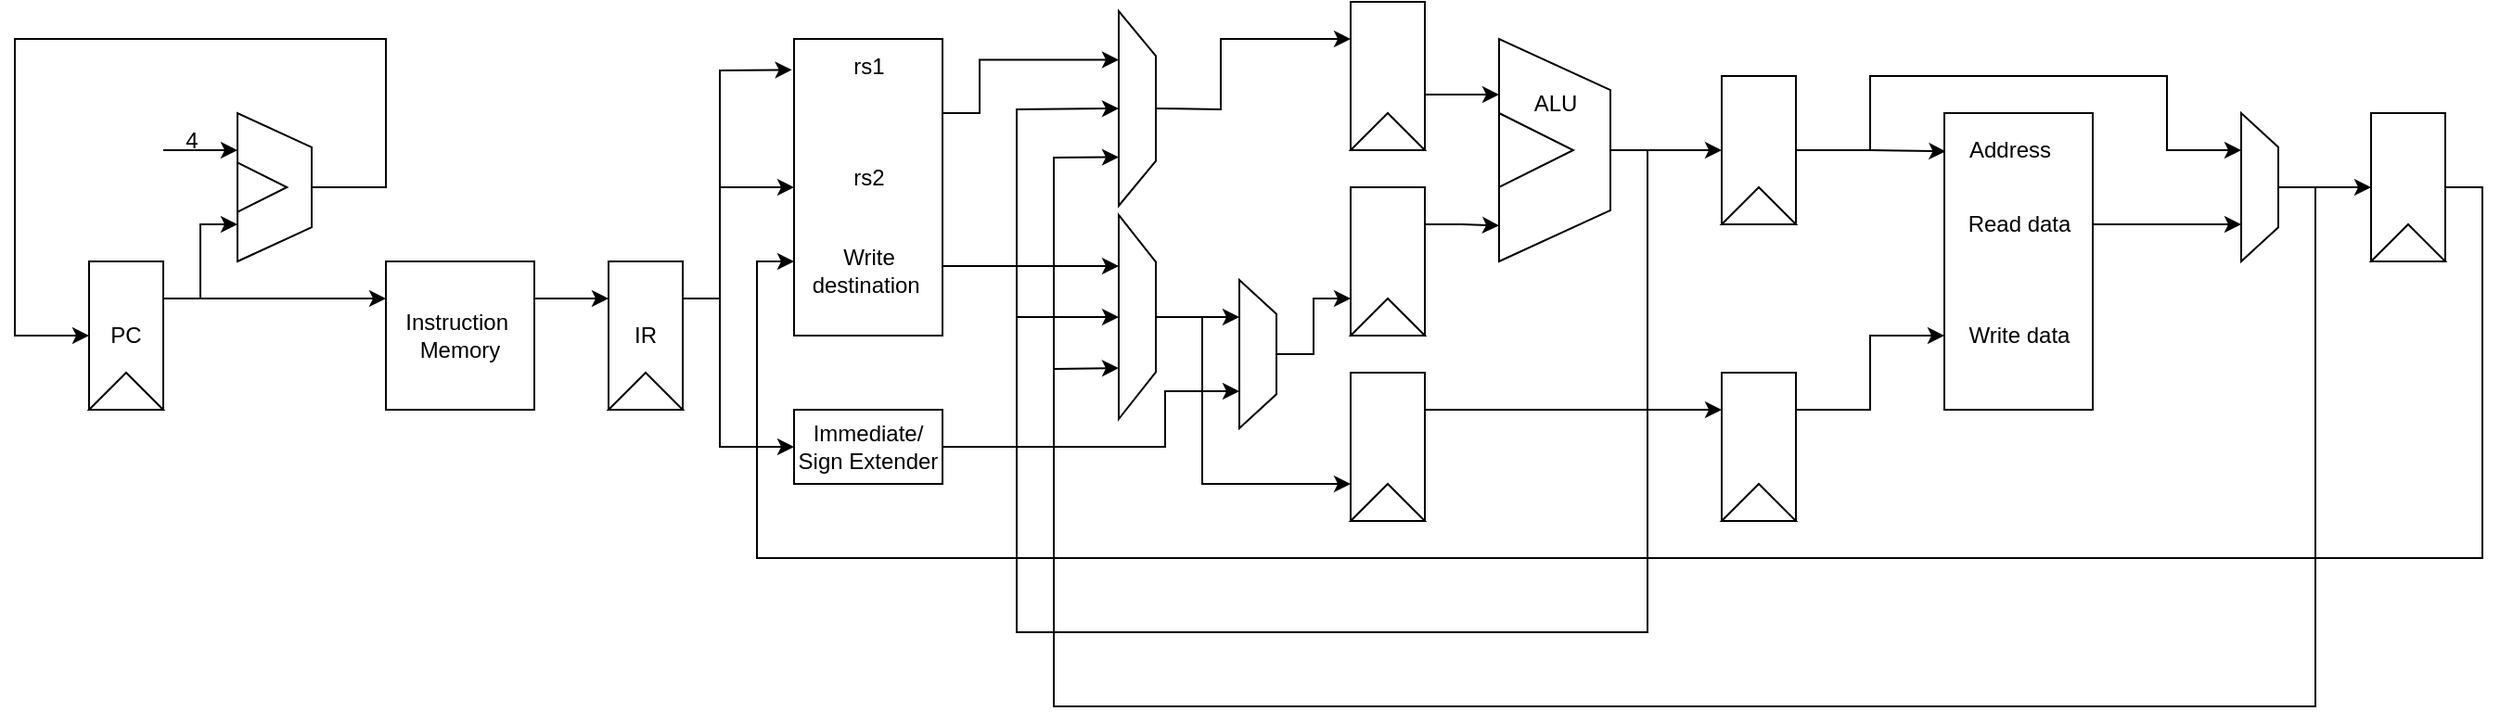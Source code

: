 <mxfile version="20.3.7" type="device"><diagram id="dvmefeSQgRJkC-QCwB-1" name="Page-1"><mxGraphModel dx="1022" dy="460" grid="1" gridSize="10" guides="1" tooltips="1" connect="1" arrows="1" fold="1" page="1" pageScale="1" pageWidth="1700" pageHeight="1100" math="0" shadow="0"><root><mxCell id="0"/><mxCell id="1" parent="0"/><mxCell id="AK3PfQbgLpYsemJbmYqT-3" value="" style="group" parent="1" vertex="1" connectable="0"><mxGeometry x="160" y="240" width="40" height="80" as="geometry"/></mxCell><mxCell id="AK3PfQbgLpYsemJbmYqT-1" value="PC" style="rounded=0;whiteSpace=wrap;html=1;" parent="AK3PfQbgLpYsemJbmYqT-3" vertex="1"><mxGeometry width="40" height="80" as="geometry"/></mxCell><mxCell id="AK3PfQbgLpYsemJbmYqT-2" value="" style="triangle;whiteSpace=wrap;html=1;rotation=-180;direction=south;" parent="AK3PfQbgLpYsemJbmYqT-3" vertex="1"><mxGeometry y="60" width="40" height="20" as="geometry"/></mxCell><mxCell id="AK3PfQbgLpYsemJbmYqT-9" value="" style="group" parent="1" vertex="1" connectable="0"><mxGeometry x="240" y="160" width="40" height="80" as="geometry"/></mxCell><mxCell id="AK3PfQbgLpYsemJbmYqT-7" value="" style="verticalLabelPosition=middle;verticalAlign=middle;html=1;shape=trapezoid;perimeter=trapezoidPerimeter;whiteSpace=wrap;size=0.23;arcSize=10;flipV=1;labelPosition=center;align=center;rotation=-90;" parent="AK3PfQbgLpYsemJbmYqT-9" vertex="1"><mxGeometry x="-20" y="20" width="80" height="40" as="geometry"/></mxCell><mxCell id="AK3PfQbgLpYsemJbmYqT-8" value="" style="triangle;whiteSpace=wrap;html=1;" parent="AK3PfQbgLpYsemJbmYqT-9" vertex="1"><mxGeometry y="26.667" width="26.667" height="26.667" as="geometry"/></mxCell><mxCell id="AK3PfQbgLpYsemJbmYqT-13" value="" style="endArrow=classic;html=1;rounded=0;exitX=1;exitY=0.25;exitDx=0;exitDy=0;entryX=0;entryY=0.25;entryDx=0;entryDy=0;" parent="1" source="AK3PfQbgLpYsemJbmYqT-1" target="AK3PfQbgLpYsemJbmYqT-18" edge="1"><mxGeometry width="50" height="50" relative="1" as="geometry"><mxPoint x="270" y="430" as="sourcePoint"/><mxPoint x="280" y="260" as="targetPoint"/></mxGeometry></mxCell><mxCell id="AK3PfQbgLpYsemJbmYqT-14" value="" style="endArrow=classic;html=1;rounded=0;entryX=0.25;entryY=0;entryDx=0;entryDy=0;" parent="1" target="AK3PfQbgLpYsemJbmYqT-7" edge="1"><mxGeometry width="50" height="50" relative="1" as="geometry"><mxPoint x="200" y="260" as="sourcePoint"/><mxPoint x="300" y="300" as="targetPoint"/><Array as="points"><mxPoint x="220" y="260"/><mxPoint x="220" y="220"/></Array></mxGeometry></mxCell><mxCell id="AK3PfQbgLpYsemJbmYqT-15" value="" style="endArrow=classic;html=1;rounded=0;exitX=0.5;exitY=1;exitDx=0;exitDy=0;entryX=0;entryY=0.5;entryDx=0;entryDy=0;" parent="1" source="AK3PfQbgLpYsemJbmYqT-7" target="AK3PfQbgLpYsemJbmYqT-1" edge="1"><mxGeometry width="50" height="50" relative="1" as="geometry"><mxPoint x="310" y="200" as="sourcePoint"/><mxPoint x="120" y="280" as="targetPoint"/><Array as="points"><mxPoint x="320" y="200"/><mxPoint x="320" y="120"/><mxPoint x="120" y="120"/><mxPoint x="120" y="280"/></Array></mxGeometry></mxCell><mxCell id="AK3PfQbgLpYsemJbmYqT-16" value="" style="endArrow=classic;html=1;rounded=0;entryX=0.75;entryY=0;entryDx=0;entryDy=0;" parent="1" target="AK3PfQbgLpYsemJbmYqT-7" edge="1"><mxGeometry width="50" height="50" relative="1" as="geometry"><mxPoint x="200" y="180" as="sourcePoint"/><mxPoint x="200" y="150" as="targetPoint"/></mxGeometry></mxCell><mxCell id="AK3PfQbgLpYsemJbmYqT-17" value="4" style="text;html=1;align=center;verticalAlign=middle;resizable=0;points=[];autosize=1;strokeColor=none;fillColor=none;" parent="1" vertex="1"><mxGeometry x="200" y="160" width="30" height="30" as="geometry"/></mxCell><mxCell id="AK3PfQbgLpYsemJbmYqT-18" value="Instruction&amp;nbsp;&lt;br&gt;Memory" style="rounded=0;whiteSpace=wrap;html=1;" parent="1" vertex="1"><mxGeometry x="320" y="240" width="80" height="80" as="geometry"/></mxCell><mxCell id="AK3PfQbgLpYsemJbmYqT-19" value="" style="group" parent="1" vertex="1" connectable="0"><mxGeometry x="440" y="240" width="40" height="80" as="geometry"/></mxCell><mxCell id="AK3PfQbgLpYsemJbmYqT-20" value="IR" style="rounded=0;whiteSpace=wrap;html=1;" parent="AK3PfQbgLpYsemJbmYqT-19" vertex="1"><mxGeometry width="40" height="80" as="geometry"/></mxCell><mxCell id="AK3PfQbgLpYsemJbmYqT-21" value="" style="triangle;whiteSpace=wrap;html=1;rotation=-180;direction=south;" parent="AK3PfQbgLpYsemJbmYqT-19" vertex="1"><mxGeometry y="60" width="40" height="20" as="geometry"/></mxCell><mxCell id="AK3PfQbgLpYsemJbmYqT-22" value="" style="endArrow=classic;html=1;rounded=0;entryX=0;entryY=0.25;entryDx=0;entryDy=0;exitX=1;exitY=0.25;exitDx=0;exitDy=0;" parent="1" source="AK3PfQbgLpYsemJbmYqT-18" target="AK3PfQbgLpYsemJbmYqT-20" edge="1"><mxGeometry width="50" height="50" relative="1" as="geometry"><mxPoint x="430" y="440" as="sourcePoint"/><mxPoint x="480" y="390" as="targetPoint"/></mxGeometry></mxCell><mxCell id="w93r8_B6llOw0MlClyV9-15" style="edgeStyle=orthogonalEdgeStyle;rounded=0;orthogonalLoop=1;jettySize=auto;html=1;exitX=1;exitY=0.25;exitDx=0;exitDy=0;entryX=0.75;entryY=0;entryDx=0;entryDy=0;" edge="1" parent="1" source="AK3PfQbgLpYsemJbmYqT-24" target="w93r8_B6llOw0MlClyV9-58"><mxGeometry relative="1" as="geometry"><mxPoint x="700" y="160" as="targetPoint"/><Array as="points"><mxPoint x="640" y="131"/></Array></mxGeometry></mxCell><mxCell id="AK3PfQbgLpYsemJbmYqT-24" value="" style="rounded=0;whiteSpace=wrap;html=1;" parent="1" vertex="1"><mxGeometry x="540" y="120" width="80" height="160" as="geometry"/></mxCell><mxCell id="AK3PfQbgLpYsemJbmYqT-25" value="" style="endArrow=classic;html=1;rounded=0;entryX=-0.015;entryY=0.104;entryDx=0;entryDy=0;exitX=1;exitY=0.25;exitDx=0;exitDy=0;entryPerimeter=0;" parent="1" source="AK3PfQbgLpYsemJbmYqT-20" target="AK3PfQbgLpYsemJbmYqT-24" edge="1"><mxGeometry width="50" height="50" relative="1" as="geometry"><mxPoint x="500" y="390" as="sourcePoint"/><mxPoint x="550" y="340" as="targetPoint"/><Array as="points"><mxPoint x="500" y="260"/><mxPoint x="500" y="137"/></Array></mxGeometry></mxCell><mxCell id="AK3PfQbgLpYsemJbmYqT-26" value="" style="endArrow=classic;html=1;rounded=0;entryX=0;entryY=0.5;entryDx=0;entryDy=0;exitX=1;exitY=0.25;exitDx=0;exitDy=0;" parent="1" source="AK3PfQbgLpYsemJbmYqT-20" target="AK3PfQbgLpYsemJbmYqT-24" edge="1"><mxGeometry width="50" height="50" relative="1" as="geometry"><mxPoint x="520" y="390" as="sourcePoint"/><mxPoint x="570" y="340" as="targetPoint"/><Array as="points"><mxPoint x="500" y="260"/><mxPoint x="500" y="200"/></Array></mxGeometry></mxCell><mxCell id="AK3PfQbgLpYsemJbmYqT-27" value="" style="endArrow=classic;html=1;rounded=0;exitX=1;exitY=0.25;exitDx=0;exitDy=0;entryX=0;entryY=0.5;entryDx=0;entryDy=0;" parent="1" source="AK3PfQbgLpYsemJbmYqT-20" target="AK3PfQbgLpYsemJbmYqT-28" edge="1"><mxGeometry width="50" height="50" relative="1" as="geometry"><mxPoint x="500" y="340" as="sourcePoint"/><mxPoint x="560" y="360" as="targetPoint"/><Array as="points"><mxPoint x="500" y="260"/><mxPoint x="500" y="300"/><mxPoint x="500" y="340"/></Array></mxGeometry></mxCell><mxCell id="w93r8_B6llOw0MlClyV9-68" style="edgeStyle=orthogonalEdgeStyle;rounded=0;orthogonalLoop=1;jettySize=auto;html=1;entryX=0.25;entryY=0;entryDx=0;entryDy=0;" edge="1" parent="1" source="AK3PfQbgLpYsemJbmYqT-28" target="w93r8_B6llOw0MlClyV9-66"><mxGeometry relative="1" as="geometry"><Array as="points"><mxPoint x="740" y="340"/><mxPoint x="740" y="310"/></Array></mxGeometry></mxCell><mxCell id="AK3PfQbgLpYsemJbmYqT-28" value="Immediate/&lt;br&gt;Sign Extender" style="rounded=0;whiteSpace=wrap;html=1;" parent="1" vertex="1"><mxGeometry x="540" y="320" width="80" height="40" as="geometry"/></mxCell><mxCell id="AK3PfQbgLpYsemJbmYqT-29" value="rs1" style="text;html=1;align=center;verticalAlign=middle;resizable=0;points=[];autosize=1;strokeColor=none;fillColor=none;" parent="1" vertex="1"><mxGeometry x="560" y="120" width="40" height="30" as="geometry"/></mxCell><mxCell id="AK3PfQbgLpYsemJbmYqT-30" value="rs2" style="text;html=1;align=center;verticalAlign=middle;resizable=0;points=[];autosize=1;strokeColor=none;fillColor=none;" parent="1" vertex="1"><mxGeometry x="560" y="180" width="40" height="30" as="geometry"/></mxCell><mxCell id="w93r8_B6llOw0MlClyV9-67" style="edgeStyle=orthogonalEdgeStyle;rounded=0;orthogonalLoop=1;jettySize=auto;html=1;exitX=0.5;exitY=1;exitDx=0;exitDy=0;entryX=0.75;entryY=0;entryDx=0;entryDy=0;" edge="1" parent="1" source="w93r8_B6llOw0MlClyV9-6" target="w93r8_B6llOw0MlClyV9-66"><mxGeometry relative="1" as="geometry"/></mxCell><mxCell id="w93r8_B6llOw0MlClyV9-6" value="" style="verticalLabelPosition=middle;verticalAlign=middle;html=1;shape=trapezoid;perimeter=trapezoidPerimeter;whiteSpace=wrap;size=0.23;arcSize=10;flipV=1;labelPosition=center;align=center;rotation=-90;" vertex="1" parent="1"><mxGeometry x="670" y="260" width="110" height="20" as="geometry"/></mxCell><mxCell id="w93r8_B6llOw0MlClyV9-9" value="" style="group" vertex="1" connectable="0" parent="1"><mxGeometry x="840" y="100" width="40" height="80" as="geometry"/></mxCell><mxCell id="w93r8_B6llOw0MlClyV9-10" value="" style="rounded=0;whiteSpace=wrap;html=1;" vertex="1" parent="w93r8_B6llOw0MlClyV9-9"><mxGeometry width="40" height="80" as="geometry"/></mxCell><mxCell id="w93r8_B6llOw0MlClyV9-11" value="" style="triangle;whiteSpace=wrap;html=1;rotation=-180;direction=south;" vertex="1" parent="w93r8_B6llOw0MlClyV9-9"><mxGeometry y="60" width="40" height="20" as="geometry"/></mxCell><mxCell id="w93r8_B6llOw0MlClyV9-12" value="" style="group" vertex="1" connectable="0" parent="1"><mxGeometry x="840" y="200" width="40" height="80" as="geometry"/></mxCell><mxCell id="w93r8_B6llOw0MlClyV9-13" value="" style="rounded=0;whiteSpace=wrap;html=1;" vertex="1" parent="w93r8_B6llOw0MlClyV9-12"><mxGeometry width="40" height="80" as="geometry"/></mxCell><mxCell id="w93r8_B6llOw0MlClyV9-14" value="" style="triangle;whiteSpace=wrap;html=1;rotation=-180;direction=south;" vertex="1" parent="w93r8_B6llOw0MlClyV9-12"><mxGeometry y="60" width="40" height="20" as="geometry"/></mxCell><mxCell id="w93r8_B6llOw0MlClyV9-17" value="" style="group" vertex="1" connectable="0" parent="1"><mxGeometry x="920" y="120" width="60" height="120" as="geometry"/></mxCell><mxCell id="w93r8_B6llOw0MlClyV9-18" value="" style="verticalLabelPosition=middle;verticalAlign=middle;html=1;shape=trapezoid;perimeter=trapezoidPerimeter;whiteSpace=wrap;size=0.23;arcSize=10;flipV=1;labelPosition=center;align=center;rotation=-90;" vertex="1" parent="w93r8_B6llOw0MlClyV9-17"><mxGeometry x="-30" y="30" width="120" height="60" as="geometry"/></mxCell><mxCell id="w93r8_B6llOw0MlClyV9-19" value="" style="triangle;whiteSpace=wrap;html=1;" vertex="1" parent="w93r8_B6llOw0MlClyV9-17"><mxGeometry y="40" width="40" height="40" as="geometry"/></mxCell><mxCell id="w93r8_B6llOw0MlClyV9-24" value="ALU" style="text;html=1;align=center;verticalAlign=middle;resizable=0;points=[];autosize=1;strokeColor=none;fillColor=none;" vertex="1" parent="w93r8_B6llOw0MlClyV9-17"><mxGeometry x="5" y="20" width="50" height="30" as="geometry"/></mxCell><mxCell id="w93r8_B6llOw0MlClyV9-20" style="edgeStyle=orthogonalEdgeStyle;rounded=0;orthogonalLoop=1;jettySize=auto;html=1;entryX=0.75;entryY=0;entryDx=0;entryDy=0;" edge="1" parent="1" target="w93r8_B6llOw0MlClyV9-18"><mxGeometry relative="1" as="geometry"><mxPoint x="880" y="150" as="sourcePoint"/><Array as="points"><mxPoint x="890" y="150"/><mxPoint x="890" y="150"/></Array></mxGeometry></mxCell><mxCell id="w93r8_B6llOw0MlClyV9-21" style="edgeStyle=orthogonalEdgeStyle;rounded=0;orthogonalLoop=1;jettySize=auto;html=1;exitX=1;exitY=0.25;exitDx=0;exitDy=0;entryX=0.161;entryY=1;entryDx=0;entryDy=0;entryPerimeter=0;" edge="1" parent="1" source="w93r8_B6llOw0MlClyV9-13" target="w93r8_B6llOw0MlClyV9-18"><mxGeometry relative="1" as="geometry"/></mxCell><mxCell id="w93r8_B6llOw0MlClyV9-25" value="" style="group" vertex="1" connectable="0" parent="1"><mxGeometry x="1040" y="140" width="40" height="80" as="geometry"/></mxCell><mxCell id="w93r8_B6llOw0MlClyV9-26" value="" style="rounded=0;whiteSpace=wrap;html=1;" vertex="1" parent="w93r8_B6llOw0MlClyV9-25"><mxGeometry width="40" height="80" as="geometry"/></mxCell><mxCell id="w93r8_B6llOw0MlClyV9-27" value="" style="triangle;whiteSpace=wrap;html=1;rotation=-180;direction=south;" vertex="1" parent="w93r8_B6llOw0MlClyV9-25"><mxGeometry y="60" width="40" height="20" as="geometry"/></mxCell><mxCell id="w93r8_B6llOw0MlClyV9-28" style="edgeStyle=orthogonalEdgeStyle;rounded=0;orthogonalLoop=1;jettySize=auto;html=1;exitX=0.5;exitY=1;exitDx=0;exitDy=0;entryX=0;entryY=0.5;entryDx=0;entryDy=0;" edge="1" parent="1" source="w93r8_B6llOw0MlClyV9-18" target="w93r8_B6llOw0MlClyV9-26"><mxGeometry relative="1" as="geometry"/></mxCell><mxCell id="w93r8_B6llOw0MlClyV9-46" style="edgeStyle=orthogonalEdgeStyle;rounded=0;orthogonalLoop=1;jettySize=auto;html=1;entryX=0.25;entryY=0;entryDx=0;entryDy=0;" edge="1" parent="1" source="w93r8_B6llOw0MlClyV9-29" target="w93r8_B6llOw0MlClyV9-43"><mxGeometry relative="1" as="geometry"><Array as="points"><mxPoint x="1260" y="220"/><mxPoint x="1260" y="220"/></Array></mxGeometry></mxCell><mxCell id="w93r8_B6llOw0MlClyV9-29" value="" style="rounded=0;whiteSpace=wrap;html=1;" vertex="1" parent="1"><mxGeometry x="1160" y="160" width="80" height="160" as="geometry"/></mxCell><mxCell id="w93r8_B6llOw0MlClyV9-30" value="" style="group" vertex="1" connectable="0" parent="1"><mxGeometry x="840" y="300" width="40" height="80" as="geometry"/></mxCell><mxCell id="w93r8_B6llOw0MlClyV9-31" value="" style="rounded=0;whiteSpace=wrap;html=1;" vertex="1" parent="w93r8_B6llOw0MlClyV9-30"><mxGeometry width="40" height="80" as="geometry"/></mxCell><mxCell id="w93r8_B6llOw0MlClyV9-32" value="" style="triangle;whiteSpace=wrap;html=1;rotation=-180;direction=south;" vertex="1" parent="w93r8_B6llOw0MlClyV9-30"><mxGeometry y="60" width="40" height="20" as="geometry"/></mxCell><mxCell id="w93r8_B6llOw0MlClyV9-34" value="" style="group" vertex="1" connectable="0" parent="1"><mxGeometry x="1040" y="300" width="40" height="80" as="geometry"/></mxCell><mxCell id="w93r8_B6llOw0MlClyV9-35" value="" style="rounded=0;whiteSpace=wrap;html=1;" vertex="1" parent="w93r8_B6llOw0MlClyV9-34"><mxGeometry width="40" height="80" as="geometry"/></mxCell><mxCell id="w93r8_B6llOw0MlClyV9-36" value="" style="triangle;whiteSpace=wrap;html=1;rotation=-180;direction=south;" vertex="1" parent="w93r8_B6llOw0MlClyV9-34"><mxGeometry y="60" width="40" height="20" as="geometry"/></mxCell><mxCell id="w93r8_B6llOw0MlClyV9-37" style="edgeStyle=orthogonalEdgeStyle;rounded=0;orthogonalLoop=1;jettySize=auto;html=1;exitX=1;exitY=0.25;exitDx=0;exitDy=0;entryX=0;entryY=0.25;entryDx=0;entryDy=0;" edge="1" parent="1" source="w93r8_B6llOw0MlClyV9-31" target="w93r8_B6llOw0MlClyV9-35"><mxGeometry relative="1" as="geometry"/></mxCell><mxCell id="w93r8_B6llOw0MlClyV9-38" style="edgeStyle=orthogonalEdgeStyle;rounded=0;orthogonalLoop=1;jettySize=auto;html=1;exitX=1;exitY=0.25;exitDx=0;exitDy=0;entryX=0;entryY=0.75;entryDx=0;entryDy=0;" edge="1" parent="1" source="w93r8_B6llOw0MlClyV9-35" target="w93r8_B6llOw0MlClyV9-29"><mxGeometry relative="1" as="geometry"/></mxCell><mxCell id="w93r8_B6llOw0MlClyV9-40" value="Address" style="text;html=1;align=center;verticalAlign=middle;resizable=0;points=[];autosize=1;strokeColor=none;fillColor=none;" vertex="1" parent="1"><mxGeometry x="1160" y="165" width="70" height="30" as="geometry"/></mxCell><mxCell id="w93r8_B6llOw0MlClyV9-41" value="Write data" style="text;html=1;align=center;verticalAlign=middle;resizable=0;points=[];autosize=1;strokeColor=none;fillColor=none;" vertex="1" parent="1"><mxGeometry x="1160" y="265" width="80" height="30" as="geometry"/></mxCell><mxCell id="w93r8_B6llOw0MlClyV9-42" value="Read data" style="text;html=1;align=center;verticalAlign=middle;resizable=0;points=[];autosize=1;strokeColor=none;fillColor=none;" vertex="1" parent="1"><mxGeometry x="1160" y="205" width="80" height="30" as="geometry"/></mxCell><mxCell id="w93r8_B6llOw0MlClyV9-51" style="edgeStyle=orthogonalEdgeStyle;rounded=0;orthogonalLoop=1;jettySize=auto;html=1;exitX=0.5;exitY=1;exitDx=0;exitDy=0;entryX=0;entryY=0.5;entryDx=0;entryDy=0;" edge="1" parent="1" source="w93r8_B6llOw0MlClyV9-43" target="w93r8_B6llOw0MlClyV9-49"><mxGeometry relative="1" as="geometry"/></mxCell><mxCell id="w93r8_B6llOw0MlClyV9-43" value="" style="verticalLabelPosition=middle;verticalAlign=middle;html=1;shape=trapezoid;perimeter=trapezoidPerimeter;whiteSpace=wrap;size=0.23;arcSize=10;flipV=1;labelPosition=center;align=center;rotation=-90;" vertex="1" parent="1"><mxGeometry x="1290" y="190" width="80" height="20" as="geometry"/></mxCell><mxCell id="w93r8_B6llOw0MlClyV9-45" style="edgeStyle=orthogonalEdgeStyle;rounded=0;orthogonalLoop=1;jettySize=auto;html=1;exitX=1;exitY=0.5;exitDx=0;exitDy=0;entryX=0.01;entryY=0.522;entryDx=0;entryDy=0;entryPerimeter=0;" edge="1" parent="1" source="w93r8_B6llOw0MlClyV9-26" target="w93r8_B6llOw0MlClyV9-40"><mxGeometry relative="1" as="geometry"/></mxCell><mxCell id="w93r8_B6llOw0MlClyV9-47" value="" style="endArrow=classic;html=1;rounded=0;entryX=0.75;entryY=0;entryDx=0;entryDy=0;" edge="1" parent="1" target="w93r8_B6llOw0MlClyV9-43"><mxGeometry width="50" height="50" relative="1" as="geometry"><mxPoint x="1120" y="180" as="sourcePoint"/><mxPoint x="1320" y="140" as="targetPoint"/><Array as="points"><mxPoint x="1120" y="140"/><mxPoint x="1280" y="140"/><mxPoint x="1280" y="180"/></Array></mxGeometry></mxCell><mxCell id="w93r8_B6llOw0MlClyV9-48" value="" style="group" vertex="1" connectable="0" parent="1"><mxGeometry x="1390" y="160" width="40" height="80" as="geometry"/></mxCell><mxCell id="w93r8_B6llOw0MlClyV9-49" value="" style="rounded=0;whiteSpace=wrap;html=1;" vertex="1" parent="w93r8_B6llOw0MlClyV9-48"><mxGeometry width="40" height="80" as="geometry"/></mxCell><mxCell id="w93r8_B6llOw0MlClyV9-50" value="" style="triangle;whiteSpace=wrap;html=1;rotation=-180;direction=south;" vertex="1" parent="w93r8_B6llOw0MlClyV9-48"><mxGeometry y="60" width="40" height="20" as="geometry"/></mxCell><mxCell id="w93r8_B6llOw0MlClyV9-52" style="edgeStyle=orthogonalEdgeStyle;rounded=0;orthogonalLoop=1;jettySize=auto;html=1;entryX=0;entryY=0.75;entryDx=0;entryDy=0;" edge="1" parent="1" source="w93r8_B6llOw0MlClyV9-49" target="AK3PfQbgLpYsemJbmYqT-24"><mxGeometry relative="1" as="geometry"><mxPoint x="540" y="480" as="targetPoint"/><Array as="points"><mxPoint x="1450" y="200"/><mxPoint x="1450" y="400"/><mxPoint x="520" y="400"/><mxPoint x="520" y="240"/></Array></mxGeometry></mxCell><mxCell id="w93r8_B6llOw0MlClyV9-65" style="edgeStyle=orthogonalEdgeStyle;rounded=0;orthogonalLoop=1;jettySize=auto;html=1;entryX=0.75;entryY=0;entryDx=0;entryDy=0;" edge="1" parent="1" source="w93r8_B6llOw0MlClyV9-53" target="w93r8_B6llOw0MlClyV9-6"><mxGeometry relative="1" as="geometry"><Array as="points"><mxPoint x="668" y="243"/></Array></mxGeometry></mxCell><mxCell id="w93r8_B6llOw0MlClyV9-53" value="Write &lt;br&gt;destination&amp;nbsp;" style="text;html=1;align=center;verticalAlign=middle;resizable=0;points=[];autosize=1;strokeColor=none;fillColor=none;" vertex="1" parent="1"><mxGeometry x="540" y="225" width="80" height="40" as="geometry"/></mxCell><mxCell id="w93r8_B6llOw0MlClyV9-56" value="" style="endArrow=classic;html=1;rounded=0;entryX=0.5;entryY=0;entryDx=0;entryDy=0;" edge="1" parent="1" target="w93r8_B6llOw0MlClyV9-6"><mxGeometry width="50" height="50" relative="1" as="geometry"><mxPoint x="1000" y="180" as="sourcePoint"/><mxPoint x="710" y="300" as="targetPoint"/><Array as="points"><mxPoint x="1000" y="440"/><mxPoint x="660" y="440"/><mxPoint x="660" y="270"/></Array></mxGeometry></mxCell><mxCell id="w93r8_B6llOw0MlClyV9-57" value="" style="endArrow=classic;html=1;rounded=0;entryX=0.25;entryY=0;entryDx=0;entryDy=0;" edge="1" parent="1" target="w93r8_B6llOw0MlClyV9-6"><mxGeometry width="50" height="50" relative="1" as="geometry"><mxPoint x="1360" y="200" as="sourcePoint"/><mxPoint x="720" y="300" as="targetPoint"/><Array as="points"><mxPoint x="1360" y="480"/><mxPoint x="680" y="480"/><mxPoint x="680" y="298"/></Array></mxGeometry></mxCell><mxCell id="w93r8_B6llOw0MlClyV9-58" value="" style="verticalLabelPosition=middle;verticalAlign=middle;html=1;shape=trapezoid;perimeter=trapezoidPerimeter;whiteSpace=wrap;size=0.23;arcSize=10;flipV=1;labelPosition=center;align=center;rotation=-90;" vertex="1" parent="1"><mxGeometry x="672.5" y="147.5" width="105" height="20" as="geometry"/></mxCell><mxCell id="w93r8_B6llOw0MlClyV9-59" value="" style="endArrow=classic;html=1;rounded=0;entryX=0.5;entryY=0;entryDx=0;entryDy=0;" edge="1" parent="1" target="w93r8_B6llOw0MlClyV9-58"><mxGeometry width="50" height="50" relative="1" as="geometry"><mxPoint x="660" y="300" as="sourcePoint"/><mxPoint x="700" y="180" as="targetPoint"/><Array as="points"><mxPoint x="660" y="158"/></Array></mxGeometry></mxCell><mxCell id="w93r8_B6llOw0MlClyV9-60" value="" style="endArrow=classic;html=1;rounded=0;entryX=0.25;entryY=0;entryDx=0;entryDy=0;" edge="1" parent="1" target="w93r8_B6llOw0MlClyV9-58"><mxGeometry width="50" height="50" relative="1" as="geometry"><mxPoint x="680" y="320" as="sourcePoint"/><mxPoint x="720" y="180" as="targetPoint"/><Array as="points"><mxPoint x="680" y="184"/></Array></mxGeometry></mxCell><mxCell id="w93r8_B6llOw0MlClyV9-61" value="" style="endArrow=classic;html=1;rounded=0;entryX=0;entryY=0.25;entryDx=0;entryDy=0;exitX=0.5;exitY=1;exitDx=0;exitDy=0;" edge="1" parent="1" source="w93r8_B6llOw0MlClyV9-58" target="w93r8_B6llOw0MlClyV9-10"><mxGeometry width="50" height="50" relative="1" as="geometry"><mxPoint x="760" y="80" as="sourcePoint"/><mxPoint x="810" y="30" as="targetPoint"/><Array as="points"><mxPoint x="770" y="158"/><mxPoint x="770" y="120"/></Array></mxGeometry></mxCell><mxCell id="w93r8_B6llOw0MlClyV9-71" style="edgeStyle=orthogonalEdgeStyle;rounded=0;orthogonalLoop=1;jettySize=auto;html=1;entryX=0;entryY=0.75;entryDx=0;entryDy=0;" edge="1" parent="1" source="w93r8_B6llOw0MlClyV9-66" target="w93r8_B6llOw0MlClyV9-13"><mxGeometry relative="1" as="geometry"><Array as="points"/></mxGeometry></mxCell><mxCell id="w93r8_B6llOw0MlClyV9-66" value="" style="verticalLabelPosition=middle;verticalAlign=middle;html=1;shape=trapezoid;perimeter=trapezoidPerimeter;whiteSpace=wrap;size=0.23;arcSize=10;flipV=1;labelPosition=center;align=center;rotation=-90;" vertex="1" parent="1"><mxGeometry x="750" y="280" width="80" height="20" as="geometry"/></mxCell><mxCell id="w93r8_B6llOw0MlClyV9-69" value="" style="endArrow=classic;html=1;rounded=0;entryX=0;entryY=0.75;entryDx=0;entryDy=0;" edge="1" parent="1" target="w93r8_B6llOw0MlClyV9-31"><mxGeometry width="50" height="50" relative="1" as="geometry"><mxPoint x="760" y="270" as="sourcePoint"/><mxPoint x="790" y="340" as="targetPoint"/><Array as="points"><mxPoint x="760" y="360"/></Array></mxGeometry></mxCell></root></mxGraphModel></diagram></mxfile>